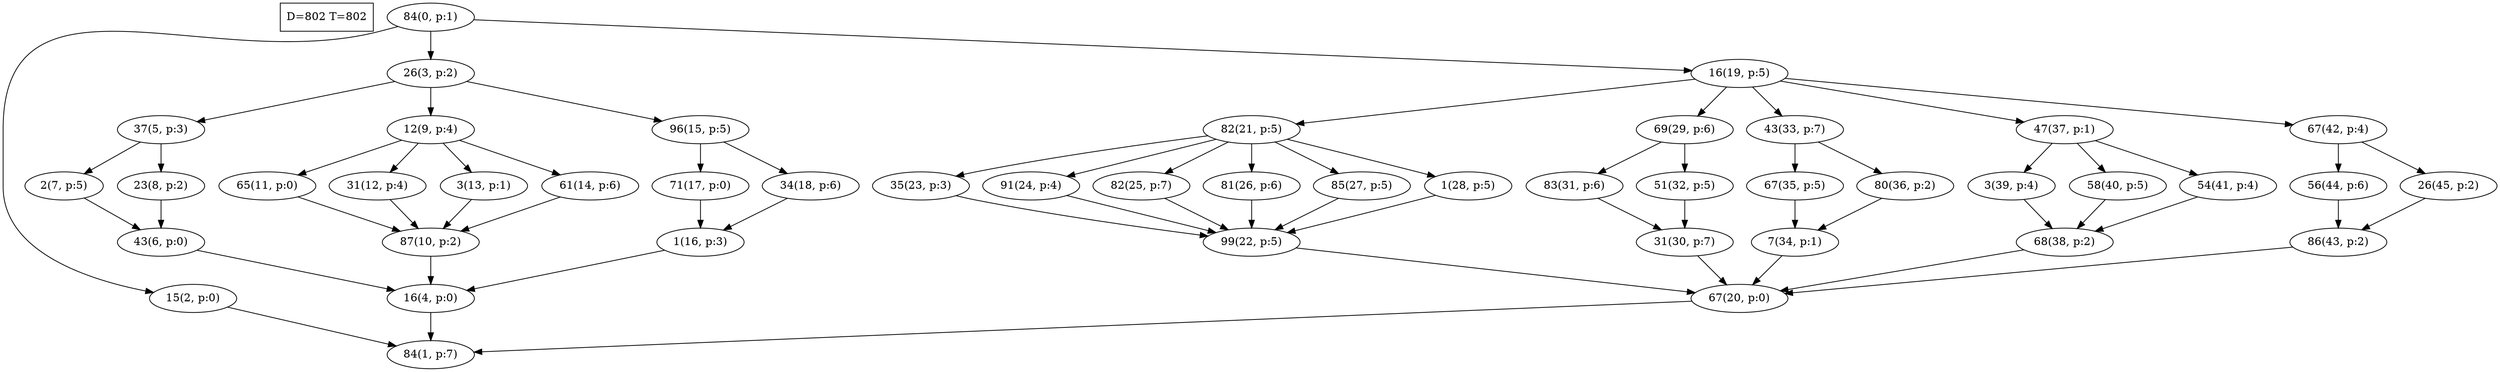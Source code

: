 digraph Task {
i [shape=box, label="D=802 T=802"]; 
0 [label="84(0, p:1)"];
1 [label="84(1, p:7)"];
2 [label="15(2, p:0)"];
3 [label="26(3, p:2)"];
4 [label="16(4, p:0)"];
5 [label="37(5, p:3)"];
6 [label="43(6, p:0)"];
7 [label="2(7, p:5)"];
8 [label="23(8, p:2)"];
9 [label="12(9, p:4)"];
10 [label="87(10, p:2)"];
11 [label="65(11, p:0)"];
12 [label="31(12, p:4)"];
13 [label="3(13, p:1)"];
14 [label="61(14, p:6)"];
15 [label="96(15, p:5)"];
16 [label="1(16, p:3)"];
17 [label="71(17, p:0)"];
18 [label="34(18, p:6)"];
19 [label="16(19, p:5)"];
20 [label="67(20, p:0)"];
21 [label="82(21, p:5)"];
22 [label="99(22, p:5)"];
23 [label="35(23, p:3)"];
24 [label="91(24, p:4)"];
25 [label="82(25, p:7)"];
26 [label="81(26, p:6)"];
27 [label="85(27, p:5)"];
28 [label="1(28, p:5)"];
29 [label="69(29, p:6)"];
30 [label="31(30, p:7)"];
31 [label="83(31, p:6)"];
32 [label="51(32, p:5)"];
33 [label="43(33, p:7)"];
34 [label="7(34, p:1)"];
35 [label="67(35, p:5)"];
36 [label="80(36, p:2)"];
37 [label="47(37, p:1)"];
38 [label="68(38, p:2)"];
39 [label="3(39, p:4)"];
40 [label="58(40, p:5)"];
41 [label="54(41, p:4)"];
42 [label="67(42, p:4)"];
43 [label="86(43, p:2)"];
44 [label="56(44, p:6)"];
45 [label="26(45, p:2)"];
0 -> 2;
0 -> 3;
0 -> 19;
2 -> 1;
3 -> 5;
3 -> 9;
3 -> 15;
4 -> 1;
5 -> 7;
5 -> 8;
6 -> 4;
7 -> 6;
8 -> 6;
9 -> 11;
9 -> 12;
9 -> 13;
9 -> 14;
10 -> 4;
11 -> 10;
12 -> 10;
13 -> 10;
14 -> 10;
15 -> 17;
15 -> 18;
16 -> 4;
17 -> 16;
18 -> 16;
19 -> 21;
19 -> 29;
19 -> 33;
19 -> 37;
19 -> 42;
20 -> 1;
21 -> 23;
21 -> 24;
21 -> 25;
21 -> 26;
21 -> 27;
21 -> 28;
22 -> 20;
23 -> 22;
24 -> 22;
25 -> 22;
26 -> 22;
27 -> 22;
28 -> 22;
29 -> 31;
29 -> 32;
30 -> 20;
31 -> 30;
32 -> 30;
33 -> 35;
33 -> 36;
34 -> 20;
35 -> 34;
36 -> 34;
37 -> 39;
37 -> 40;
37 -> 41;
38 -> 20;
39 -> 38;
40 -> 38;
41 -> 38;
42 -> 44;
42 -> 45;
43 -> 20;
44 -> 43;
45 -> 43;
}